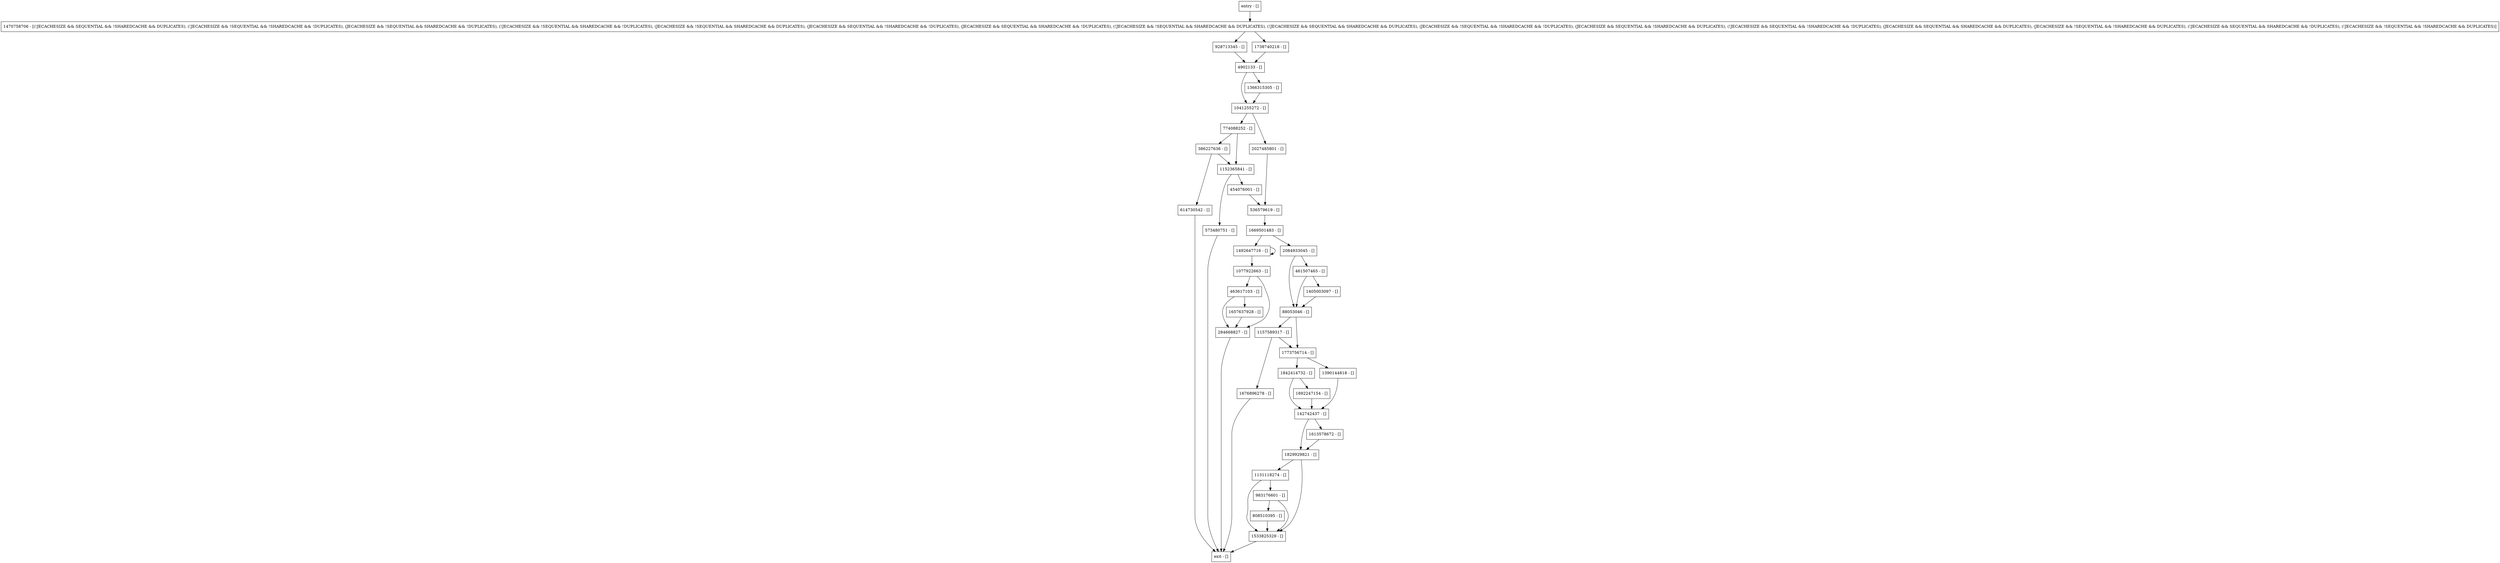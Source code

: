 digraph insertRecordInternal {
node [shape=record];
461507465 [label="461507465 - []"];
1829929821 [label="1829929821 - []"];
983176601 [label="983176601 - []"];
928713345 [label="928713345 - []"];
774088252 [label="774088252 - []"];
454076001 [label="454076001 - []"];
1613578672 [label="1613578672 - []"];
1842414732 [label="1842414732 - []"];
1131118274 [label="1131118274 - []"];
1669501483 [label="1669501483 - []"];
1657637928 [label="1657637928 - []"];
1077922663 [label="1077922663 - []"];
1041255272 [label="1041255272 - []"];
1892247154 [label="1892247154 - []"];
386227636 [label="386227636 - []"];
1492647716 [label="1492647716 - []"];
536579619 [label="536579619 - []"];
1152365841 [label="1152365841 - []"];
1390144818 [label="1390144818 - []"];
1738740218 [label="1738740218 - []"];
1676896278 [label="1676896278 - []"];
1773756714 [label="1773756714 - []"];
1405003097 [label="1405003097 - []"];
2027485801 [label="2027485801 - []"];
573480751 [label="573480751 - []"];
4902133 [label="4902133 - []"];
88053046 [label="88053046 - []"];
142742437 [label="142742437 - []"];
2084933045 [label="2084933045 - []"];
284668827 [label="284668827 - []"];
1366315305 [label="1366315305 - []"];
entry [label="entry - []"];
exit [label="exit - []"];
614730542 [label="614730542 - []"];
1157589317 [label="1157589317 - []"];
463617103 [label="463617103 - []"];
808510395 [label="808510395 - []"];
1470758706 [label="1470758706 - [(!JECACHESIZE && SEQUENTIAL && !SHAREDCACHE && DUPLICATES), (!JECACHESIZE && !SEQUENTIAL && !SHAREDCACHE && !DUPLICATES), (JECACHESIZE && !SEQUENTIAL && SHAREDCACHE && !DUPLICATES), (!JECACHESIZE && !SEQUENTIAL && SHAREDCACHE && !DUPLICATES), (JECACHESIZE && !SEQUENTIAL && SHAREDCACHE && DUPLICATES), (JECACHESIZE && SEQUENTIAL && !SHAREDCACHE && !DUPLICATES), (JECACHESIZE && SEQUENTIAL && SHAREDCACHE && !DUPLICATES), (!JECACHESIZE && !SEQUENTIAL && SHAREDCACHE && DUPLICATES), (!JECACHESIZE && SEQUENTIAL && SHAREDCACHE && DUPLICATES), (JECACHESIZE && !SEQUENTIAL && !SHAREDCACHE && !DUPLICATES), (JECACHESIZE && SEQUENTIAL && !SHAREDCACHE && DUPLICATES), (!JECACHESIZE && SEQUENTIAL && !SHAREDCACHE && !DUPLICATES), (JECACHESIZE && SEQUENTIAL && SHAREDCACHE && DUPLICATES), (JECACHESIZE && !SEQUENTIAL && !SHAREDCACHE && DUPLICATES), (!JECACHESIZE && SEQUENTIAL && SHAREDCACHE && !DUPLICATES), (!JECACHESIZE && !SEQUENTIAL && !SHAREDCACHE && DUPLICATES)]"];
1533825329 [label="1533825329 - []"];
entry;
exit;
461507465 -> 88053046;
461507465 -> 1405003097;
1829929821 -> 1131118274;
1829929821 -> 1533825329;
983176601 -> 808510395;
983176601 -> 1533825329;
928713345 -> 4902133;
774088252 -> 386227636;
774088252 -> 1152365841;
454076001 -> 536579619;
1613578672 -> 1829929821;
1842414732 -> 1892247154;
1842414732 -> 142742437;
1131118274 -> 983176601;
1131118274 -> 1533825329;
1669501483 -> 1492647716;
1669501483 -> 2084933045;
1657637928 -> 284668827;
1077922663 -> 463617103;
1077922663 -> 284668827;
1041255272 -> 774088252;
1041255272 -> 2027485801;
1892247154 -> 142742437;
386227636 -> 614730542;
386227636 -> 1152365841;
1492647716 -> 1492647716;
1492647716 -> 1077922663;
536579619 -> 1669501483;
1152365841 -> 454076001;
1152365841 -> 573480751;
1390144818 -> 142742437;
1738740218 -> 4902133;
1676896278 -> exit;
1773756714 -> 1842414732;
1773756714 -> 1390144818;
1405003097 -> 88053046;
2027485801 -> 536579619;
573480751 -> exit;
4902133 -> 1041255272;
4902133 -> 1366315305;
88053046 -> 1157589317;
88053046 -> 1773756714;
142742437 -> 1829929821;
142742437 -> 1613578672;
2084933045 -> 461507465;
2084933045 -> 88053046;
284668827 -> exit;
1366315305 -> 1041255272;
entry -> 1470758706;
614730542 -> exit;
1157589317 -> 1676896278;
1157589317 -> 1773756714;
463617103 -> 1657637928;
463617103 -> 284668827;
808510395 -> 1533825329;
1470758706 -> 928713345;
1470758706 -> 1738740218;
1533825329 -> exit;
}

